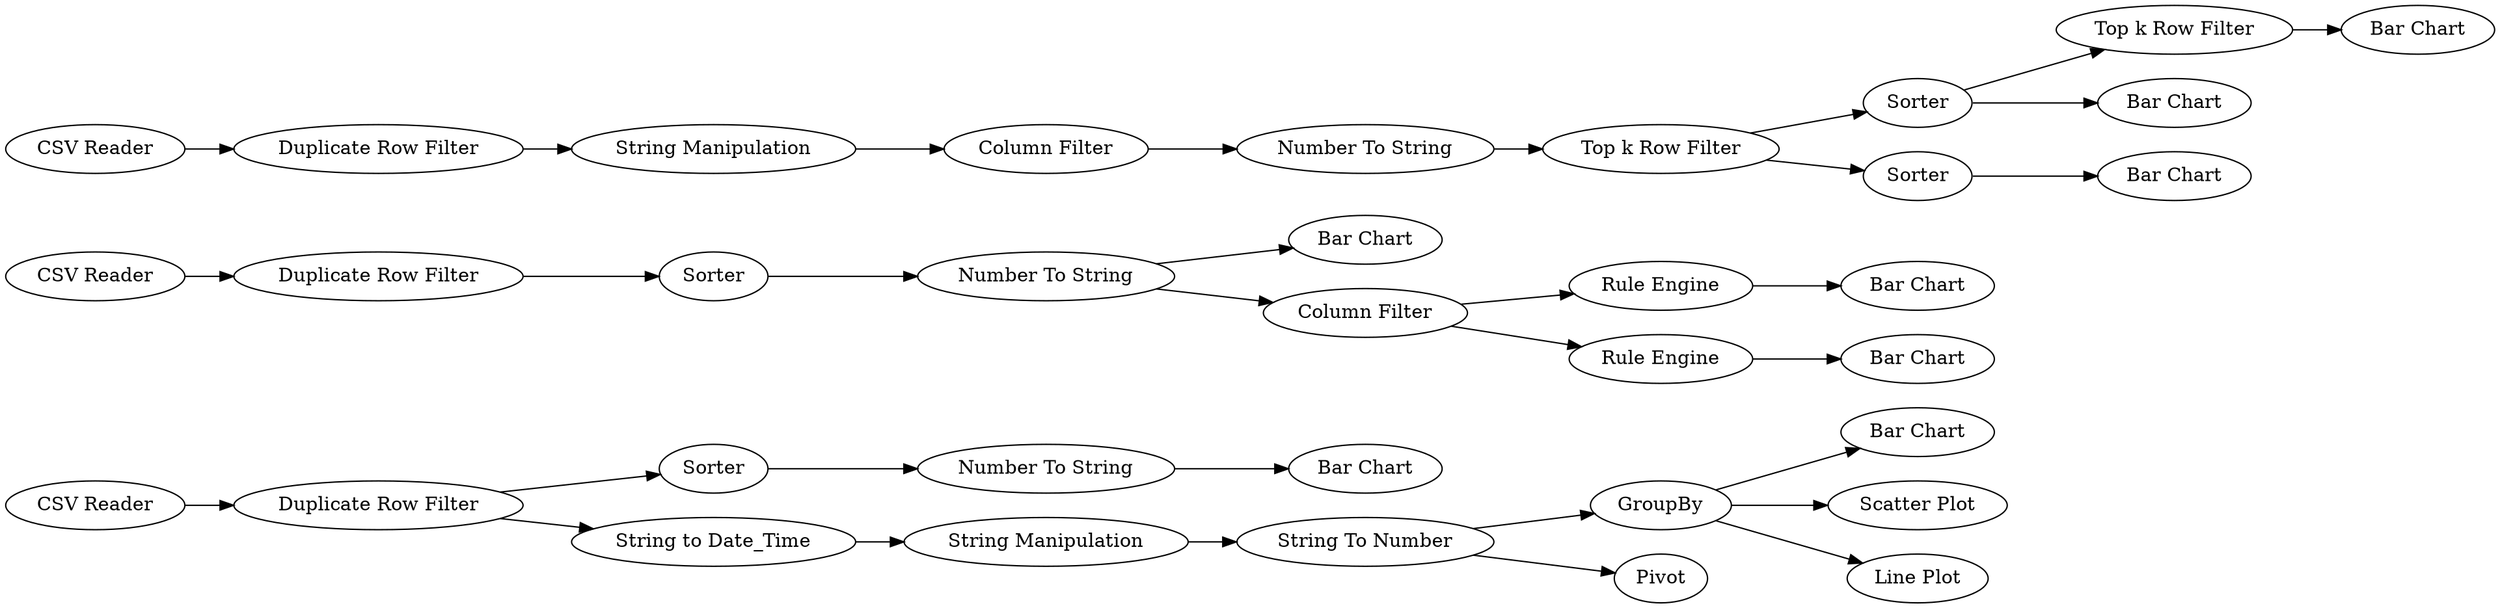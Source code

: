 digraph {
	6 -> 5
	29 -> 28
	7 -> 17
	42 -> 43
	37 -> 40
	4 -> 6
	52 -> 45
	37 -> 41
	5 -> 37
	45 -> 49
	46 -> 52
	29 -> 32
	45 -> 48
	32 -> 35
	17 -> 46
	5 -> 38
	33 -> 34
	16 -> 30
	2 -> 15
	15 -> 4
	1 -> 10
	53 -> 47
	35 -> 36
	30 -> 29
	49 -> 50
	32 -> 33
	37 -> 39
	10 -> 7
	43 -> 44
	52 -> 53
	3 -> 16
	15 -> 42
	7 [label="String Manipulation"]
	45 [label=Sorter]
	52 [label="Top k Row Filter"]
	17 [label="Column Filter"]
	3 [label="CSV Reader"]
	49 [label="Top k Row Filter"]
	41 [label="Scatter Plot"]
	6 [label="String Manipulation"]
	15 [label="Duplicate Row Filter"]
	10 [label="Duplicate Row Filter"]
	16 [label="Duplicate Row Filter"]
	48 [label="Bar Chart"]
	30 [label=Sorter]
	50 [label="Bar Chart"]
	1 [label="CSV Reader"]
	42 [label=Sorter]
	53 [label=Sorter]
	28 [label="Bar Chart"]
	4 [label="String to Date_Time"]
	47 [label="Bar Chart"]
	38 [label=Pivot]
	5 [label="String To Number"]
	43 [label="Number To String"]
	35 [label="Rule Engine"]
	44 [label="Bar Chart"]
	34 [label="Bar Chart"]
	29 [label="Number To String"]
	36 [label="Bar Chart"]
	46 [label="Number To String"]
	40 [label="Bar Chart"]
	39 [label="Line Plot"]
	33 [label="Rule Engine"]
	32 [label="Column Filter"]
	2 [label="CSV Reader"]
	37 [label=GroupBy]
	rankdir=LR
}
